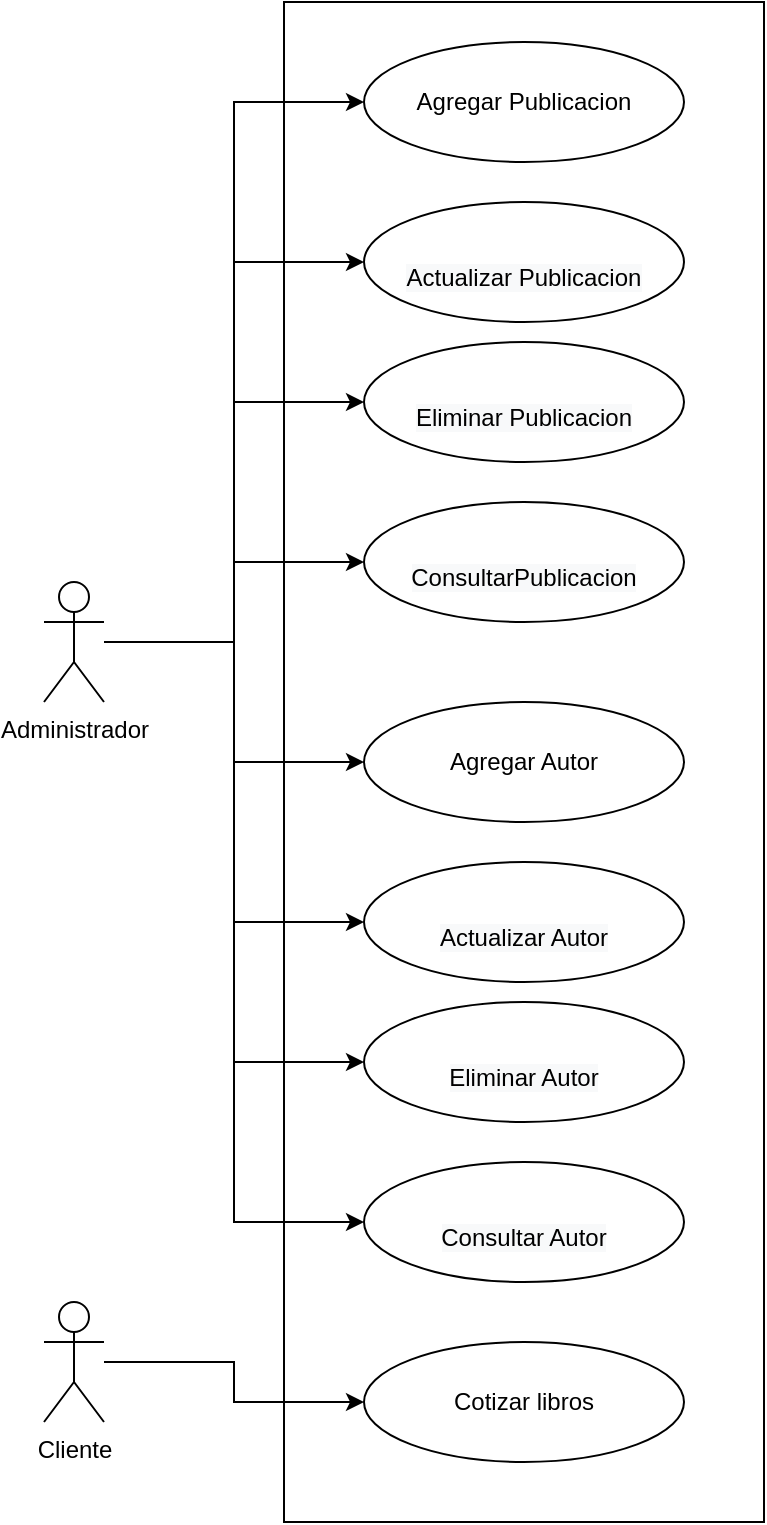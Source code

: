 <mxfile version="20.3.0" type="device"><diagram id="P36dsj2rpsty5jKxSfi4" name="Página-1"><mxGraphModel dx="1345" dy="675" grid="1" gridSize="10" guides="1" tooltips="1" connect="1" arrows="1" fold="1" page="1" pageScale="1" pageWidth="827" pageHeight="1169" math="0" shadow="0"><root><mxCell id="0"/><mxCell id="1" parent="0"/><mxCell id="x3piXzvLmIf4mBToiBmB-5" value="" style="rounded=0;whiteSpace=wrap;html=1;" vertex="1" parent="1"><mxGeometry x="250" y="80" width="240" height="760" as="geometry"/></mxCell><mxCell id="x3piXzvLmIf4mBToiBmB-36" style="edgeStyle=orthogonalEdgeStyle;rounded=0;orthogonalLoop=1;jettySize=auto;html=1;entryX=0;entryY=0.5;entryDx=0;entryDy=0;" edge="1" parent="1" source="x3piXzvLmIf4mBToiBmB-1" target="x3piXzvLmIf4mBToiBmB-10"><mxGeometry relative="1" as="geometry"/></mxCell><mxCell id="x3piXzvLmIf4mBToiBmB-1" value="Cliente" style="shape=umlActor;verticalLabelPosition=bottom;verticalAlign=top;html=1;outlineConnect=0;" vertex="1" parent="1"><mxGeometry x="130" y="730" width="30" height="60" as="geometry"/></mxCell><mxCell id="x3piXzvLmIf4mBToiBmB-12" style="edgeStyle=orthogonalEdgeStyle;rounded=0;orthogonalLoop=1;jettySize=auto;html=1;entryX=0;entryY=0.5;entryDx=0;entryDy=0;" edge="1" parent="1" source="x3piXzvLmIf4mBToiBmB-2" target="x3piXzvLmIf4mBToiBmB-6"><mxGeometry relative="1" as="geometry"/></mxCell><mxCell id="x3piXzvLmIf4mBToiBmB-27" style="edgeStyle=orthogonalEdgeStyle;rounded=0;orthogonalLoop=1;jettySize=auto;html=1;entryX=0;entryY=0.5;entryDx=0;entryDy=0;" edge="1" parent="1" source="x3piXzvLmIf4mBToiBmB-2" target="x3piXzvLmIf4mBToiBmB-16"><mxGeometry relative="1" as="geometry"/></mxCell><mxCell id="x3piXzvLmIf4mBToiBmB-28" style="edgeStyle=orthogonalEdgeStyle;rounded=0;orthogonalLoop=1;jettySize=auto;html=1;entryX=0;entryY=0.5;entryDx=0;entryDy=0;" edge="1" parent="1" source="x3piXzvLmIf4mBToiBmB-2" target="x3piXzvLmIf4mBToiBmB-18"><mxGeometry relative="1" as="geometry"/></mxCell><mxCell id="x3piXzvLmIf4mBToiBmB-29" style="edgeStyle=orthogonalEdgeStyle;rounded=0;orthogonalLoop=1;jettySize=auto;html=1;entryX=0;entryY=0.5;entryDx=0;entryDy=0;" edge="1" parent="1" source="x3piXzvLmIf4mBToiBmB-2" target="x3piXzvLmIf4mBToiBmB-17"><mxGeometry relative="1" as="geometry"/></mxCell><mxCell id="x3piXzvLmIf4mBToiBmB-30" style="edgeStyle=orthogonalEdgeStyle;rounded=0;orthogonalLoop=1;jettySize=auto;html=1;entryX=0;entryY=0.5;entryDx=0;entryDy=0;" edge="1" parent="1" source="x3piXzvLmIf4mBToiBmB-2" target="x3piXzvLmIf4mBToiBmB-19"><mxGeometry relative="1" as="geometry"/></mxCell><mxCell id="x3piXzvLmIf4mBToiBmB-31" style="edgeStyle=orthogonalEdgeStyle;rounded=0;orthogonalLoop=1;jettySize=auto;html=1;entryX=0;entryY=0.5;entryDx=0;entryDy=0;" edge="1" parent="1" source="x3piXzvLmIf4mBToiBmB-2" target="x3piXzvLmIf4mBToiBmB-20"><mxGeometry relative="1" as="geometry"/></mxCell><mxCell id="x3piXzvLmIf4mBToiBmB-32" style="edgeStyle=orthogonalEdgeStyle;rounded=0;orthogonalLoop=1;jettySize=auto;html=1;entryX=0;entryY=0.5;entryDx=0;entryDy=0;" edge="1" parent="1" source="x3piXzvLmIf4mBToiBmB-2" target="x3piXzvLmIf4mBToiBmB-22"><mxGeometry relative="1" as="geometry"/></mxCell><mxCell id="x3piXzvLmIf4mBToiBmB-33" style="edgeStyle=orthogonalEdgeStyle;rounded=0;orthogonalLoop=1;jettySize=auto;html=1;entryX=0;entryY=0.5;entryDx=0;entryDy=0;" edge="1" parent="1" source="x3piXzvLmIf4mBToiBmB-2" target="x3piXzvLmIf4mBToiBmB-21"><mxGeometry relative="1" as="geometry"/></mxCell><mxCell id="x3piXzvLmIf4mBToiBmB-2" value="Administrador" style="shape=umlActor;verticalLabelPosition=bottom;verticalAlign=top;html=1;outlineConnect=0;" vertex="1" parent="1"><mxGeometry x="130" y="370" width="30" height="60" as="geometry"/></mxCell><mxCell id="x3piXzvLmIf4mBToiBmB-6" value="Agregar Publicacion" style="ellipse;whiteSpace=wrap;html=1;" vertex="1" parent="1"><mxGeometry x="290" y="100" width="160" height="60" as="geometry"/></mxCell><mxCell id="x3piXzvLmIf4mBToiBmB-10" value="Cotizar libros" style="ellipse;whiteSpace=wrap;html=1;" vertex="1" parent="1"><mxGeometry x="290" y="750" width="160" height="60" as="geometry"/></mxCell><mxCell id="x3piXzvLmIf4mBToiBmB-16" value="&lt;br&gt;&lt;span style=&quot;color: rgb(0, 0, 0); font-family: Helvetica; font-size: 12px; font-style: normal; font-variant-ligatures: normal; font-variant-caps: normal; font-weight: 400; letter-spacing: normal; orphans: 2; text-align: center; text-indent: 0px; text-transform: none; widows: 2; word-spacing: 0px; -webkit-text-stroke-width: 0px; background-color: rgb(248, 249, 250); text-decoration-thickness: initial; text-decoration-style: initial; text-decoration-color: initial; float: none; display: inline !important;&quot;&gt;Actualizar Publicacion&lt;/span&gt;&lt;br&gt;" style="ellipse;whiteSpace=wrap;html=1;" vertex="1" parent="1"><mxGeometry x="290" y="180" width="160" height="60" as="geometry"/></mxCell><mxCell id="x3piXzvLmIf4mBToiBmB-17" value="&lt;br&gt;&lt;span style=&quot;color: rgb(0, 0, 0); font-family: Helvetica; font-size: 12px; font-style: normal; font-variant-ligatures: normal; font-variant-caps: normal; font-weight: 400; letter-spacing: normal; orphans: 2; text-align: center; text-indent: 0px; text-transform: none; widows: 2; word-spacing: 0px; -webkit-text-stroke-width: 0px; background-color: rgb(248, 249, 250); text-decoration-thickness: initial; text-decoration-style: initial; text-decoration-color: initial; float: none; display: inline !important;&quot;&gt;ConsultarPublicacion&lt;/span&gt;&lt;br&gt;" style="ellipse;whiteSpace=wrap;html=1;" vertex="1" parent="1"><mxGeometry x="290" y="330" width="160" height="60" as="geometry"/></mxCell><mxCell id="x3piXzvLmIf4mBToiBmB-18" value="&lt;br&gt;&lt;span style=&quot;color: rgb(0, 0, 0); font-family: Helvetica; font-size: 12px; font-style: normal; font-variant-ligatures: normal; font-variant-caps: normal; font-weight: 400; letter-spacing: normal; orphans: 2; text-align: center; text-indent: 0px; text-transform: none; widows: 2; word-spacing: 0px; -webkit-text-stroke-width: 0px; background-color: rgb(248, 249, 250); text-decoration-thickness: initial; text-decoration-style: initial; text-decoration-color: initial; float: none; display: inline !important;&quot;&gt;Eliminar Publicacion&lt;/span&gt;&lt;br&gt;" style="ellipse;whiteSpace=wrap;html=1;" vertex="1" parent="1"><mxGeometry x="290" y="250" width="160" height="60" as="geometry"/></mxCell><mxCell id="x3piXzvLmIf4mBToiBmB-19" value="Agregar Autor" style="ellipse;whiteSpace=wrap;html=1;" vertex="1" parent="1"><mxGeometry x="290" y="430" width="160" height="60" as="geometry"/></mxCell><mxCell id="x3piXzvLmIf4mBToiBmB-20" value="&lt;br&gt;&lt;span style=&quot;color: rgb(0, 0, 0); font-family: Helvetica; font-size: 12px; font-style: normal; font-variant-ligatures: normal; font-variant-caps: normal; font-weight: 400; letter-spacing: normal; orphans: 2; text-align: center; text-indent: 0px; text-transform: none; widows: 2; word-spacing: 0px; -webkit-text-stroke-width: 0px; background-color: rgb(248, 249, 250); text-decoration-thickness: initial; text-decoration-style: initial; text-decoration-color: initial; float: none; display: inline !important;&quot;&gt;Actualizar Autor&lt;/span&gt;" style="ellipse;whiteSpace=wrap;html=1;" vertex="1" parent="1"><mxGeometry x="290" y="510" width="160" height="60" as="geometry"/></mxCell><mxCell id="x3piXzvLmIf4mBToiBmB-21" value="&lt;br&gt;&lt;span style=&quot;color: rgb(0, 0, 0); font-family: Helvetica; font-size: 12px; font-style: normal; font-variant-ligatures: normal; font-variant-caps: normal; font-weight: 400; letter-spacing: normal; orphans: 2; text-align: center; text-indent: 0px; text-transform: none; widows: 2; word-spacing: 0px; -webkit-text-stroke-width: 0px; background-color: rgb(248, 249, 250); text-decoration-thickness: initial; text-decoration-style: initial; text-decoration-color: initial; float: none; display: inline !important;&quot;&gt;Consultar Autor&lt;/span&gt;" style="ellipse;whiteSpace=wrap;html=1;" vertex="1" parent="1"><mxGeometry x="290" y="660" width="160" height="60" as="geometry"/></mxCell><mxCell id="x3piXzvLmIf4mBToiBmB-22" value="&lt;br&gt;&lt;span style=&quot;color: rgb(0, 0, 0); font-family: Helvetica; font-size: 12px; font-style: normal; font-variant-ligatures: normal; font-variant-caps: normal; font-weight: 400; letter-spacing: normal; orphans: 2; text-align: center; text-indent: 0px; text-transform: none; widows: 2; word-spacing: 0px; -webkit-text-stroke-width: 0px; background-color: rgb(248, 249, 250); text-decoration-thickness: initial; text-decoration-style: initial; text-decoration-color: initial; float: none; display: inline !important;&quot;&gt;Eliminar Autor&lt;/span&gt;" style="ellipse;whiteSpace=wrap;html=1;" vertex="1" parent="1"><mxGeometry x="290" y="580" width="160" height="60" as="geometry"/></mxCell></root></mxGraphModel></diagram></mxfile>